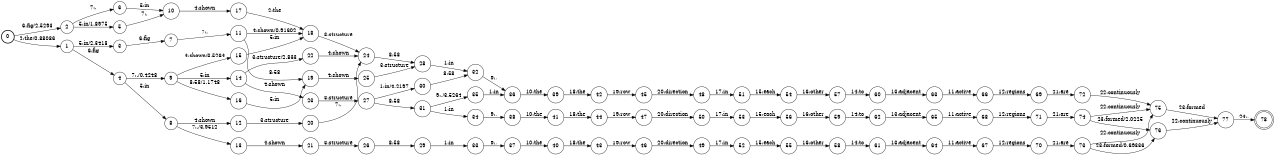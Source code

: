 digraph FST {
rankdir = LR;
size = "8.5,11";
label = "";
center = 1;
orientation = Portrait;
ranksep = "0.4";
nodesep = "0.25";
0 [label = "0", shape = circle, style = bold, fontsize = 14]
	0 -> 1 [label = "2:the/0.88086", fontsize = 14];
	0 -> 2 [label = "6:fig/2.5293", fontsize = 14];
1 [label = "1", shape = circle, style = solid, fontsize = 14]
	1 -> 3 [label = "5:in/2.3418", fontsize = 14];
	1 -> 4 [label = "6:fig", fontsize = 14];
2 [label = "2", shape = circle, style = solid, fontsize = 14]
	2 -> 5 [label = "5:in/1.8975", fontsize = 14];
	2 -> 6 [label = "7:.", fontsize = 14];
3 [label = "3", shape = circle, style = solid, fontsize = 14]
	3 -> 7 [label = "6:fig", fontsize = 14];
4 [label = "4", shape = circle, style = solid, fontsize = 14]
	4 -> 8 [label = "5:in", fontsize = 14];
	4 -> 9 [label = "7:./0.4248", fontsize = 14];
5 [label = "5", shape = circle, style = solid, fontsize = 14]
	5 -> 10 [label = "7:.", fontsize = 14];
6 [label = "6", shape = circle, style = solid, fontsize = 14]
	6 -> 10 [label = "5:in", fontsize = 14];
7 [label = "7", shape = circle, style = solid, fontsize = 14]
	7 -> 11 [label = "7:.", fontsize = 14];
8 [label = "8", shape = circle, style = solid, fontsize = 14]
	8 -> 12 [label = "4:shown", fontsize = 14];
	8 -> 13 [label = "7:./3.9512", fontsize = 14];
9 [label = "9", shape = circle, style = solid, fontsize = 14]
	9 -> 15 [label = "4:shown/3.5264", fontsize = 14];
	9 -> 14 [label = "5:in", fontsize = 14];
	9 -> 16 [label = "8:58/1.1748", fontsize = 14];
10 [label = "10", shape = circle, style = solid, fontsize = 14]
	10 -> 17 [label = "4:shown", fontsize = 14];
11 [label = "11", shape = circle, style = solid, fontsize = 14]
	11 -> 18 [label = "4:shown/0.91602", fontsize = 14];
	11 -> 19 [label = "8:58", fontsize = 14];
12 [label = "12", shape = circle, style = solid, fontsize = 14]
	12 -> 20 [label = "3:structure", fontsize = 14];
13 [label = "13", shape = circle, style = solid, fontsize = 14]
	13 -> 21 [label = "4:shown", fontsize = 14];
14 [label = "14", shape = circle, style = solid, fontsize = 14]
	14 -> 22 [label = "3:structure/2.833", fontsize = 14];
	14 -> 23 [label = "4:shown", fontsize = 14];
15 [label = "15", shape = circle, style = solid, fontsize = 14]
	15 -> 18 [label = "5:in", fontsize = 14];
16 [label = "16", shape = circle, style = solid, fontsize = 14]
	16 -> 19 [label = "5:in", fontsize = 14];
17 [label = "17", shape = circle, style = solid, fontsize = 14]
	17 -> 18 [label = "2:the", fontsize = 14];
18 [label = "18", shape = circle, style = solid, fontsize = 14]
	18 -> 24 [label = "3:structure", fontsize = 14];
19 [label = "19", shape = circle, style = solid, fontsize = 14]
	19 -> 25 [label = "4:shown", fontsize = 14];
20 [label = "20", shape = circle, style = solid, fontsize = 14]
	20 -> 24 [label = "7:.", fontsize = 14];
21 [label = "21", shape = circle, style = solid, fontsize = 14]
	21 -> 26 [label = "3:structure", fontsize = 14];
22 [label = "22", shape = circle, style = solid, fontsize = 14]
	22 -> 24 [label = "4:shown", fontsize = 14];
23 [label = "23", shape = circle, style = solid, fontsize = 14]
	23 -> 27 [label = "3:structure", fontsize = 14];
24 [label = "24", shape = circle, style = solid, fontsize = 14]
	24 -> 28 [label = "8:58", fontsize = 14];
25 [label = "25", shape = circle, style = solid, fontsize = 14]
	25 -> 28 [label = "3:structure", fontsize = 14];
26 [label = "26", shape = circle, style = solid, fontsize = 14]
	26 -> 29 [label = "8:58", fontsize = 14];
27 [label = "27", shape = circle, style = solid, fontsize = 14]
	27 -> 30 [label = "1:in/4.2197", fontsize = 14];
	27 -> 31 [label = "8:58", fontsize = 14];
28 [label = "28", shape = circle, style = solid, fontsize = 14]
	28 -> 32 [label = "1:in", fontsize = 14];
29 [label = "29", shape = circle, style = solid, fontsize = 14]
	29 -> 33 [label = "1:in", fontsize = 14];
30 [label = "30", shape = circle, style = solid, fontsize = 14]
	30 -> 32 [label = "8:58", fontsize = 14];
31 [label = "31", shape = circle, style = solid, fontsize = 14]
	31 -> 34 [label = "1:in", fontsize = 14];
	31 -> 35 [label = "9:,/3.5264", fontsize = 14];
32 [label = "32", shape = circle, style = solid, fontsize = 14]
	32 -> 36 [label = "9:,", fontsize = 14];
33 [label = "33", shape = circle, style = solid, fontsize = 14]
	33 -> 37 [label = "9:,", fontsize = 14];
34 [label = "34", shape = circle, style = solid, fontsize = 14]
	34 -> 38 [label = "9:,", fontsize = 14];
35 [label = "35", shape = circle, style = solid, fontsize = 14]
	35 -> 36 [label = "1:in", fontsize = 14];
36 [label = "36", shape = circle, style = solid, fontsize = 14]
	36 -> 39 [label = "10:the", fontsize = 14];
37 [label = "37", shape = circle, style = solid, fontsize = 14]
	37 -> 40 [label = "10:the", fontsize = 14];
38 [label = "38", shape = circle, style = solid, fontsize = 14]
	38 -> 41 [label = "10:the", fontsize = 14];
39 [label = "39", shape = circle, style = solid, fontsize = 14]
	39 -> 42 [label = "18:the", fontsize = 14];
40 [label = "40", shape = circle, style = solid, fontsize = 14]
	40 -> 43 [label = "18:the", fontsize = 14];
41 [label = "41", shape = circle, style = solid, fontsize = 14]
	41 -> 44 [label = "18:the", fontsize = 14];
42 [label = "42", shape = circle, style = solid, fontsize = 14]
	42 -> 45 [label = "19:row", fontsize = 14];
43 [label = "43", shape = circle, style = solid, fontsize = 14]
	43 -> 46 [label = "19:row", fontsize = 14];
44 [label = "44", shape = circle, style = solid, fontsize = 14]
	44 -> 47 [label = "19:row", fontsize = 14];
45 [label = "45", shape = circle, style = solid, fontsize = 14]
	45 -> 48 [label = "20:direction", fontsize = 14];
46 [label = "46", shape = circle, style = solid, fontsize = 14]
	46 -> 49 [label = "20:direction", fontsize = 14];
47 [label = "47", shape = circle, style = solid, fontsize = 14]
	47 -> 50 [label = "20:direction", fontsize = 14];
48 [label = "48", shape = circle, style = solid, fontsize = 14]
	48 -> 51 [label = "17:in", fontsize = 14];
49 [label = "49", shape = circle, style = solid, fontsize = 14]
	49 -> 52 [label = "17:in", fontsize = 14];
50 [label = "50", shape = circle, style = solid, fontsize = 14]
	50 -> 53 [label = "17:in", fontsize = 14];
51 [label = "51", shape = circle, style = solid, fontsize = 14]
	51 -> 54 [label = "15:each", fontsize = 14];
52 [label = "52", shape = circle, style = solid, fontsize = 14]
	52 -> 55 [label = "15:each", fontsize = 14];
53 [label = "53", shape = circle, style = solid, fontsize = 14]
	53 -> 56 [label = "15:each", fontsize = 14];
54 [label = "54", shape = circle, style = solid, fontsize = 14]
	54 -> 57 [label = "16:other", fontsize = 14];
55 [label = "55", shape = circle, style = solid, fontsize = 14]
	55 -> 58 [label = "16:other", fontsize = 14];
56 [label = "56", shape = circle, style = solid, fontsize = 14]
	56 -> 59 [label = "16:other", fontsize = 14];
57 [label = "57", shape = circle, style = solid, fontsize = 14]
	57 -> 60 [label = "14:to", fontsize = 14];
58 [label = "58", shape = circle, style = solid, fontsize = 14]
	58 -> 61 [label = "14:to", fontsize = 14];
59 [label = "59", shape = circle, style = solid, fontsize = 14]
	59 -> 62 [label = "14:to", fontsize = 14];
60 [label = "60", shape = circle, style = solid, fontsize = 14]
	60 -> 63 [label = "13:adjacent", fontsize = 14];
61 [label = "61", shape = circle, style = solid, fontsize = 14]
	61 -> 64 [label = "13:adjacent", fontsize = 14];
62 [label = "62", shape = circle, style = solid, fontsize = 14]
	62 -> 65 [label = "13:adjacent", fontsize = 14];
63 [label = "63", shape = circle, style = solid, fontsize = 14]
	63 -> 66 [label = "11:active", fontsize = 14];
64 [label = "64", shape = circle, style = solid, fontsize = 14]
	64 -> 67 [label = "11:active", fontsize = 14];
65 [label = "65", shape = circle, style = solid, fontsize = 14]
	65 -> 68 [label = "11:active", fontsize = 14];
66 [label = "66", shape = circle, style = solid, fontsize = 14]
	66 -> 69 [label = "12:regions", fontsize = 14];
67 [label = "67", shape = circle, style = solid, fontsize = 14]
	67 -> 70 [label = "12:regions", fontsize = 14];
68 [label = "68", shape = circle, style = solid, fontsize = 14]
	68 -> 71 [label = "12:regions", fontsize = 14];
69 [label = "69", shape = circle, style = solid, fontsize = 14]
	69 -> 72 [label = "21:are", fontsize = 14];
70 [label = "70", shape = circle, style = solid, fontsize = 14]
	70 -> 73 [label = "21:are", fontsize = 14];
71 [label = "71", shape = circle, style = solid, fontsize = 14]
	71 -> 74 [label = "21:are", fontsize = 14];
72 [label = "72", shape = circle, style = solid, fontsize = 14]
	72 -> 75 [label = "22:continuously", fontsize = 14];
73 [label = "73", shape = circle, style = solid, fontsize = 14]
	73 -> 75 [label = "22:continuously", fontsize = 14];
	73 -> 76 [label = "23:formed/0.69336", fontsize = 14];
74 [label = "74", shape = circle, style = solid, fontsize = 14]
	74 -> 75 [label = "22:continuously", fontsize = 14];
	74 -> 76 [label = "23:formed/2.0225", fontsize = 14];
75 [label = "75", shape = circle, style = solid, fontsize = 14]
	75 -> 77 [label = "23:formed", fontsize = 14];
76 [label = "76", shape = circle, style = solid, fontsize = 14]
	76 -> 77 [label = "22:continuously", fontsize = 14];
77 [label = "77", shape = circle, style = solid, fontsize = 14]
	77 -> 78 [label = "24:.", fontsize = 14];
78 [label = "78", shape = doublecircle, style = solid, fontsize = 14]
}
